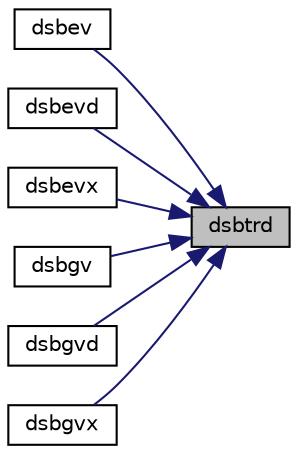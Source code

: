 digraph "dsbtrd"
{
 // LATEX_PDF_SIZE
  edge [fontname="Helvetica",fontsize="10",labelfontname="Helvetica",labelfontsize="10"];
  node [fontname="Helvetica",fontsize="10",shape=record];
  rankdir="RL";
  Node1 [label="dsbtrd",height=0.2,width=0.4,color="black", fillcolor="grey75", style="filled", fontcolor="black",tooltip="DSBTRD"];
  Node1 -> Node2 [dir="back",color="midnightblue",fontsize="10",style="solid",fontname="Helvetica"];
  Node2 [label="dsbev",height=0.2,width=0.4,color="black", fillcolor="white", style="filled",URL="$dsbev_8f.html#ad6db4d2faf998bf423820341e477e98f",tooltip="DSBEV computes the eigenvalues and, optionally, the left and/or right eigenvectors for OTHER matrices"];
  Node1 -> Node3 [dir="back",color="midnightblue",fontsize="10",style="solid",fontname="Helvetica"];
  Node3 [label="dsbevd",height=0.2,width=0.4,color="black", fillcolor="white", style="filled",URL="$dsbevd_8f.html#af8e2a8f5ea7f515fa0b5bd5ae8427322",tooltip="DSBEVD computes the eigenvalues and, optionally, the left and/or right eigenvectors for OTHER matrice..."];
  Node1 -> Node4 [dir="back",color="midnightblue",fontsize="10",style="solid",fontname="Helvetica"];
  Node4 [label="dsbevx",height=0.2,width=0.4,color="black", fillcolor="white", style="filled",URL="$dsbevx_8f.html#a4b0b81bd79a12be53d13a172c8950995",tooltip="DSBEVX computes the eigenvalues and, optionally, the left and/or right eigenvectors for OTHER matrice..."];
  Node1 -> Node5 [dir="back",color="midnightblue",fontsize="10",style="solid",fontname="Helvetica"];
  Node5 [label="dsbgv",height=0.2,width=0.4,color="black", fillcolor="white", style="filled",URL="$dsbgv_8f.html#a33924228a8f3dbde0a4f7e4e58e45267",tooltip="DSBGV"];
  Node1 -> Node6 [dir="back",color="midnightblue",fontsize="10",style="solid",fontname="Helvetica"];
  Node6 [label="dsbgvd",height=0.2,width=0.4,color="black", fillcolor="white", style="filled",URL="$dsbgvd_8f.html#a5399550432eeee3ce0e4429f53bf4286",tooltip="DSBGVD"];
  Node1 -> Node7 [dir="back",color="midnightblue",fontsize="10",style="solid",fontname="Helvetica"];
  Node7 [label="dsbgvx",height=0.2,width=0.4,color="black", fillcolor="white", style="filled",URL="$dsbgvx_8f.html#ac1ea24e07f3e2522ef6e8e9768eea5c5",tooltip="DSBGVX"];
}
